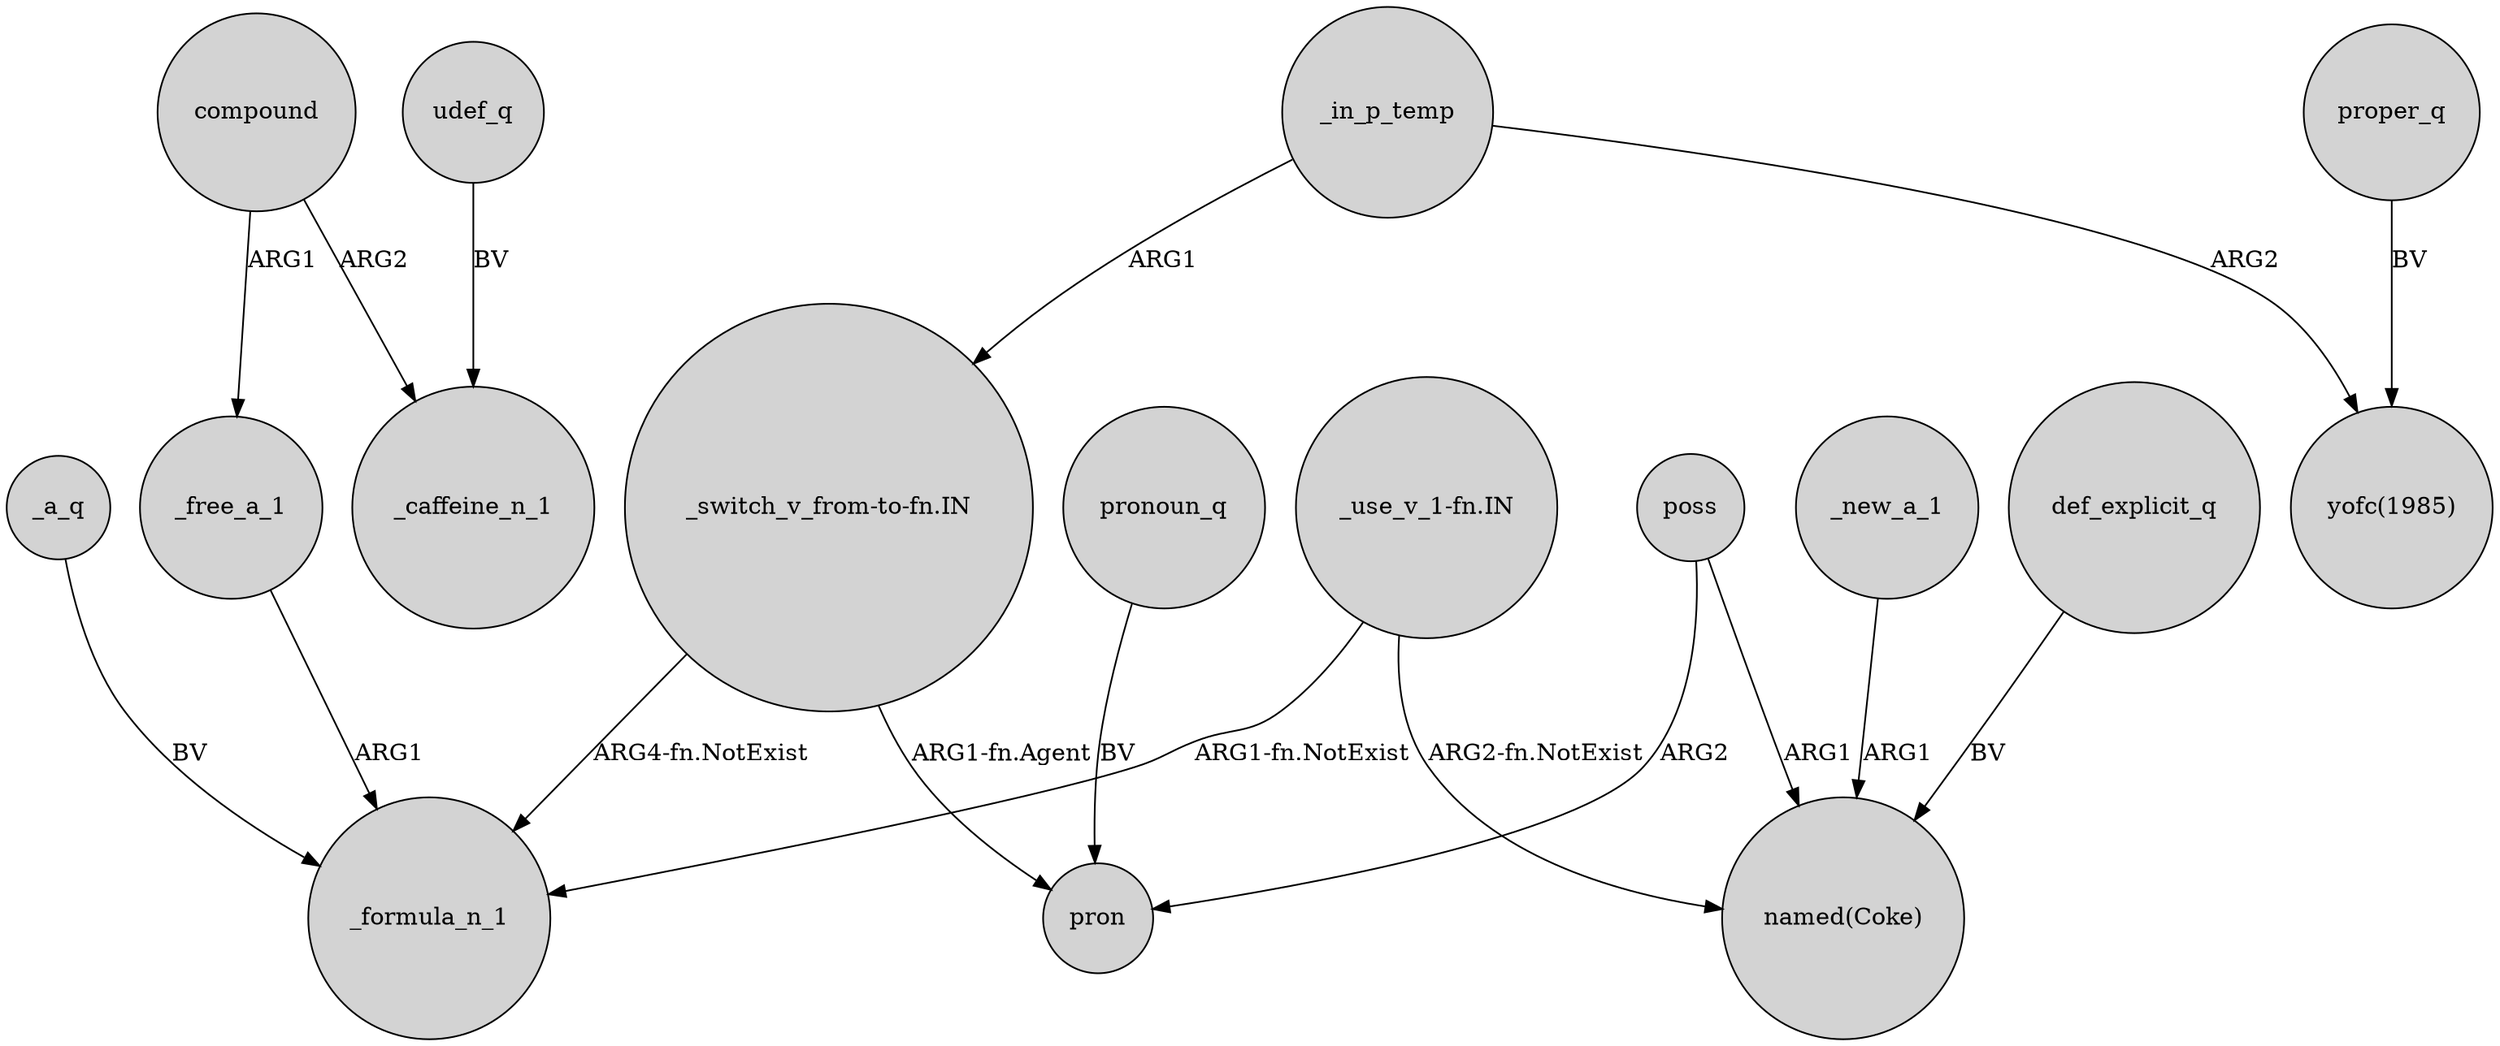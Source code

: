 digraph {
	node [shape=circle style=filled]
	_a_q -> _formula_n_1 [label=BV]
	_free_a_1 -> _formula_n_1 [label=ARG1]
	proper_q -> "yofc(1985)" [label=BV]
	"_switch_v_from-to-fn.IN" -> _formula_n_1 [label="ARG4-fn.NotExist"]
	def_explicit_q -> "named(Coke)" [label=BV]
	udef_q -> _caffeine_n_1 [label=BV]
	poss -> "named(Coke)" [label=ARG1]
	compound -> _free_a_1 [label=ARG1]
	"_switch_v_from-to-fn.IN" -> pron [label="ARG1-fn.Agent"]
	"_use_v_1-fn.IN" -> "named(Coke)" [label="ARG2-fn.NotExist"]
	poss -> pron [label=ARG2]
	_new_a_1 -> "named(Coke)" [label=ARG1]
	compound -> _caffeine_n_1 [label=ARG2]
	_in_p_temp -> "yofc(1985)" [label=ARG2]
	"_use_v_1-fn.IN" -> _formula_n_1 [label="ARG1-fn.NotExist"]
	_in_p_temp -> "_switch_v_from-to-fn.IN" [label=ARG1]
	pronoun_q -> pron [label=BV]
}
